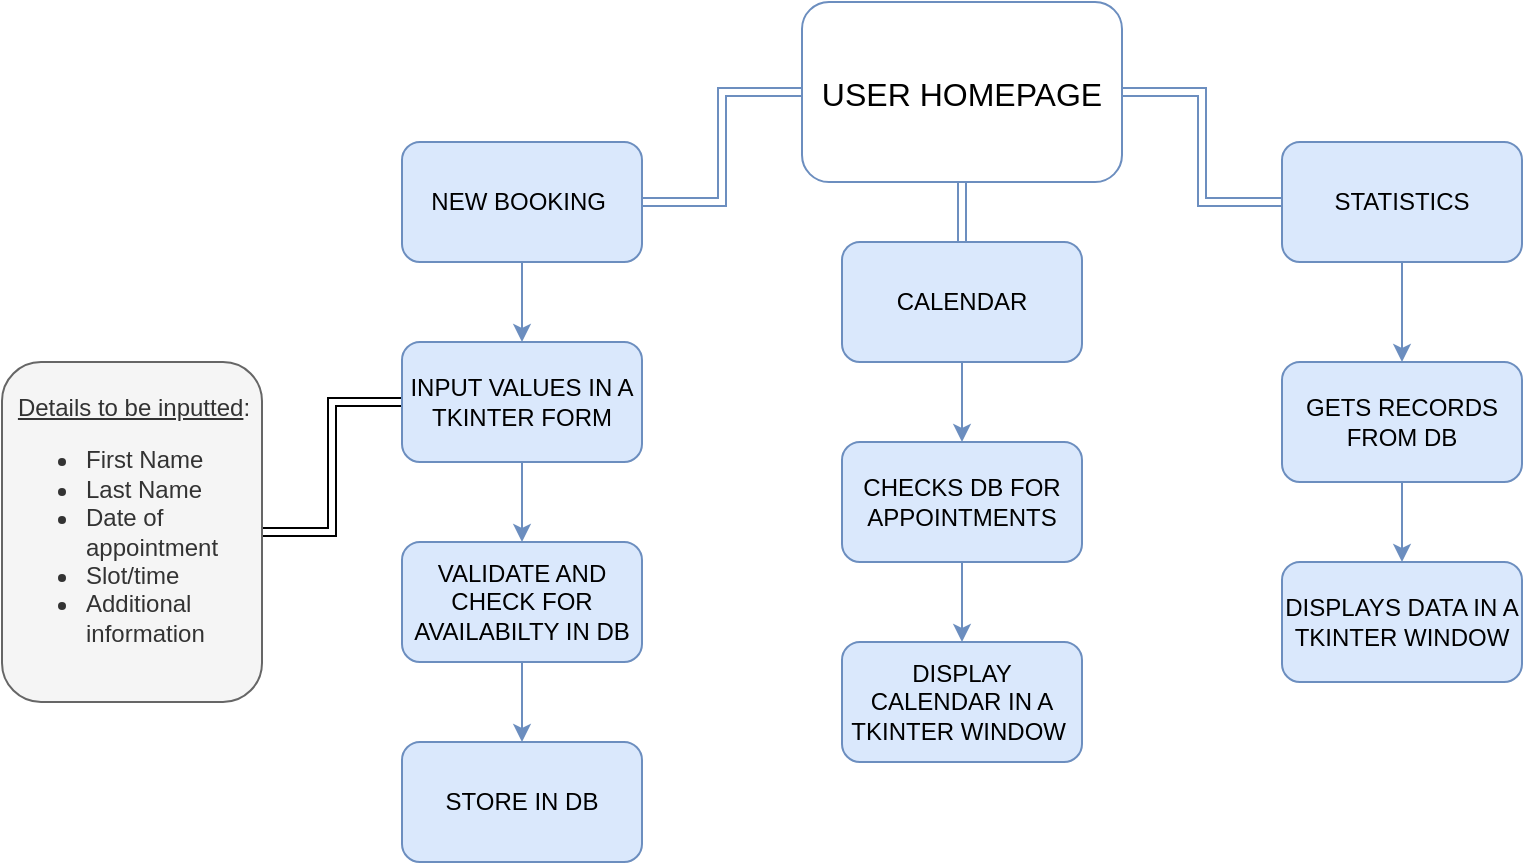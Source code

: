 <mxfile version="26.0.11">
  <diagram name="Page-1" id="Id-61EGT1rbVCe4s3NRI">
    <mxGraphModel dx="1607" dy="405" grid="1" gridSize="10" guides="1" tooltips="1" connect="1" arrows="1" fold="1" page="1" pageScale="1" pageWidth="827" pageHeight="1169" math="0" shadow="0">
      <root>
        <mxCell id="0" />
        <mxCell id="1" parent="0" />
        <mxCell id="WHsfD3NvR8Sjtxwg3yAn-3" value="" style="edgeStyle=orthogonalEdgeStyle;rounded=0;orthogonalLoop=1;jettySize=auto;html=1;shape=link;fillColor=#dae8fc;strokeColor=#6c8ebf;" parent="1" source="WHsfD3NvR8Sjtxwg3yAn-1" target="WHsfD3NvR8Sjtxwg3yAn-2" edge="1">
          <mxGeometry relative="1" as="geometry" />
        </mxCell>
        <mxCell id="WHsfD3NvR8Sjtxwg3yAn-5" value="" style="edgeStyle=orthogonalEdgeStyle;rounded=0;orthogonalLoop=1;jettySize=auto;html=1;shape=link;fillColor=#dae8fc;strokeColor=#6c8ebf;" parent="1" source="WHsfD3NvR8Sjtxwg3yAn-1" target="WHsfD3NvR8Sjtxwg3yAn-4" edge="1">
          <mxGeometry relative="1" as="geometry" />
        </mxCell>
        <mxCell id="WHsfD3NvR8Sjtxwg3yAn-7" value="" style="edgeStyle=orthogonalEdgeStyle;rounded=0;orthogonalLoop=1;jettySize=auto;html=1;shape=link;fillColor=#dae8fc;strokeColor=#6c8ebf;" parent="1" source="WHsfD3NvR8Sjtxwg3yAn-1" target="WHsfD3NvR8Sjtxwg3yAn-6" edge="1">
          <mxGeometry relative="1" as="geometry" />
        </mxCell>
        <mxCell id="WHsfD3NvR8Sjtxwg3yAn-1" value="USER HOMEPAGE" style="rounded=1;fillColor=none;strokeColor=#6c8ebf;fontSize=16;" parent="1" vertex="1">
          <mxGeometry x="320" y="10" width="160" height="90" as="geometry" />
        </mxCell>
        <mxCell id="z5_NwixqJYGTFSaEeA-Z-2" value="" style="rounded=0;orthogonalLoop=1;jettySize=auto;html=1;fillColor=#dae8fc;strokeColor=#6c8ebf;" parent="1" source="WHsfD3NvR8Sjtxwg3yAn-2" target="z5_NwixqJYGTFSaEeA-Z-1" edge="1">
          <mxGeometry relative="1" as="geometry" />
        </mxCell>
        <mxCell id="WHsfD3NvR8Sjtxwg3yAn-2" value="NEW BOOKING&amp;nbsp;" style="whiteSpace=wrap;html=1;rounded=1;align=center;fillColor=#dae8fc;strokeColor=#6c8ebf;" parent="1" vertex="1">
          <mxGeometry x="120" y="80" width="120" height="60" as="geometry" />
        </mxCell>
        <mxCell id="z5_NwixqJYGTFSaEeA-Z-12" value="" style="edgeStyle=orthogonalEdgeStyle;rounded=0;orthogonalLoop=1;jettySize=auto;html=1;fillColor=#dae8fc;strokeColor=#6c8ebf;" parent="1" source="WHsfD3NvR8Sjtxwg3yAn-4" target="z5_NwixqJYGTFSaEeA-Z-11" edge="1">
          <mxGeometry relative="1" as="geometry" />
        </mxCell>
        <mxCell id="WHsfD3NvR8Sjtxwg3yAn-4" value="STATISTICS" style="whiteSpace=wrap;html=1;rounded=1;fillColor=#dae8fc;strokeColor=#6c8ebf;" parent="1" vertex="1">
          <mxGeometry x="560" y="80" width="120" height="60" as="geometry" />
        </mxCell>
        <mxCell id="z5_NwixqJYGTFSaEeA-Z-8" value="" style="edgeStyle=orthogonalEdgeStyle;rounded=0;orthogonalLoop=1;jettySize=auto;html=1;fillColor=#dae8fc;strokeColor=#6c8ebf;" parent="1" source="WHsfD3NvR8Sjtxwg3yAn-6" target="z5_NwixqJYGTFSaEeA-Z-7" edge="1">
          <mxGeometry relative="1" as="geometry" />
        </mxCell>
        <mxCell id="WHsfD3NvR8Sjtxwg3yAn-6" value="CALENDAR" style="whiteSpace=wrap;html=1;rounded=1;fillColor=#dae8fc;strokeColor=#6c8ebf;" parent="1" vertex="1">
          <mxGeometry x="340" y="130" width="120" height="60" as="geometry" />
        </mxCell>
        <mxCell id="z5_NwixqJYGTFSaEeA-Z-4" value="" style="edgeStyle=orthogonalEdgeStyle;rounded=0;orthogonalLoop=1;jettySize=auto;html=1;fillColor=#dae8fc;strokeColor=#6c8ebf;" parent="1" source="z5_NwixqJYGTFSaEeA-Z-1" target="z5_NwixqJYGTFSaEeA-Z-3" edge="1">
          <mxGeometry relative="1" as="geometry" />
        </mxCell>
        <mxCell id="z5_NwixqJYGTFSaEeA-Z-16" value="" style="edgeStyle=orthogonalEdgeStyle;rounded=0;orthogonalLoop=1;jettySize=auto;html=1;shape=link;" parent="1" source="z5_NwixqJYGTFSaEeA-Z-1" target="z5_NwixqJYGTFSaEeA-Z-15" edge="1">
          <mxGeometry relative="1" as="geometry" />
        </mxCell>
        <mxCell id="z5_NwixqJYGTFSaEeA-Z-1" value="INPUT VALUES IN A TKINTER FORM" style="whiteSpace=wrap;html=1;rounded=1;align=center;fillColor=#dae8fc;strokeColor=#6c8ebf;" parent="1" vertex="1">
          <mxGeometry x="120" y="180" width="120" height="60" as="geometry" />
        </mxCell>
        <mxCell id="z5_NwixqJYGTFSaEeA-Z-6" value="" style="edgeStyle=orthogonalEdgeStyle;rounded=0;orthogonalLoop=1;jettySize=auto;html=1;fillColor=#dae8fc;strokeColor=#6c8ebf;" parent="1" source="z5_NwixqJYGTFSaEeA-Z-3" target="z5_NwixqJYGTFSaEeA-Z-5" edge="1">
          <mxGeometry relative="1" as="geometry" />
        </mxCell>
        <mxCell id="z5_NwixqJYGTFSaEeA-Z-3" value="VALIDATE AND CHECK FOR AVAILABILTY IN DB" style="whiteSpace=wrap;html=1;rounded=1;align=center;fillColor=#dae8fc;strokeColor=#6c8ebf;" parent="1" vertex="1">
          <mxGeometry x="120" y="280" width="120" height="60" as="geometry" />
        </mxCell>
        <mxCell id="z5_NwixqJYGTFSaEeA-Z-5" value="STORE IN DB" style="whiteSpace=wrap;html=1;rounded=1;align=center;fillColor=#dae8fc;strokeColor=#6c8ebf;" parent="1" vertex="1">
          <mxGeometry x="120" y="380" width="120" height="60" as="geometry" />
        </mxCell>
        <mxCell id="z5_NwixqJYGTFSaEeA-Z-10" value="" style="edgeStyle=orthogonalEdgeStyle;rounded=0;orthogonalLoop=1;jettySize=auto;html=1;fillColor=#dae8fc;strokeColor=#6c8ebf;" parent="1" source="z5_NwixqJYGTFSaEeA-Z-7" target="z5_NwixqJYGTFSaEeA-Z-9" edge="1">
          <mxGeometry relative="1" as="geometry" />
        </mxCell>
        <mxCell id="z5_NwixqJYGTFSaEeA-Z-7" value="CHECKS DB FOR APPOINTMENTS" style="whiteSpace=wrap;html=1;rounded=1;fillColor=#dae8fc;strokeColor=#6c8ebf;" parent="1" vertex="1">
          <mxGeometry x="340" y="230" width="120" height="60" as="geometry" />
        </mxCell>
        <mxCell id="z5_NwixqJYGTFSaEeA-Z-9" value="DISPLAY CALENDAR IN A TKINTER WINDOW&amp;nbsp;" style="whiteSpace=wrap;html=1;rounded=1;fillColor=#dae8fc;strokeColor=#6c8ebf;" parent="1" vertex="1">
          <mxGeometry x="340" y="330" width="120" height="60" as="geometry" />
        </mxCell>
        <mxCell id="z5_NwixqJYGTFSaEeA-Z-14" value="" style="edgeStyle=orthogonalEdgeStyle;rounded=0;orthogonalLoop=1;jettySize=auto;html=1;fillColor=#dae8fc;strokeColor=#6c8ebf;" parent="1" source="z5_NwixqJYGTFSaEeA-Z-11" target="z5_NwixqJYGTFSaEeA-Z-13" edge="1">
          <mxGeometry relative="1" as="geometry" />
        </mxCell>
        <mxCell id="z5_NwixqJYGTFSaEeA-Z-11" value="GETS RECORDS FROM DB" style="whiteSpace=wrap;html=1;rounded=1;fillColor=#dae8fc;strokeColor=#6c8ebf;" parent="1" vertex="1">
          <mxGeometry x="560" y="190" width="120" height="60" as="geometry" />
        </mxCell>
        <mxCell id="z5_NwixqJYGTFSaEeA-Z-13" value="DISPLAYS DATA IN A TKINTER WINDOW" style="whiteSpace=wrap;html=1;rounded=1;fillColor=#dae8fc;strokeColor=#6c8ebf;" parent="1" vertex="1">
          <mxGeometry x="560" y="290" width="120" height="60" as="geometry" />
        </mxCell>
        <mxCell id="z5_NwixqJYGTFSaEeA-Z-15" value="&lt;div style=&quot;text-align: center;&quot;&gt;&lt;u style=&quot;background-color: transparent; color: light-dark(rgb(51, 51, 51), rgb(193, 193, 193));&quot;&gt;Details to be inputted&lt;/u&gt;&lt;span style=&quot;background-color: transparent; color: light-dark(rgb(51, 51, 51), rgb(193, 193, 193));&quot;&gt;:&lt;/span&gt;&lt;/div&gt;&lt;div&gt;&lt;ul&gt;&lt;li&gt;First Name&lt;/li&gt;&lt;li&gt;Last Name&lt;/li&gt;&lt;li&gt;Date of appointment&lt;/li&gt;&lt;li&gt;Slot/time&amp;nbsp;&lt;/li&gt;&lt;li&gt;Additional information&lt;/li&gt;&lt;/ul&gt;&lt;/div&gt;" style="whiteSpace=wrap;html=1;rounded=1;align=left;fillColor=#f5f5f5;strokeColor=#666666;fontColor=#333333;gradientColor=none;" parent="1" vertex="1">
          <mxGeometry x="-80" y="190" width="130" height="170" as="geometry" />
        </mxCell>
      </root>
    </mxGraphModel>
  </diagram>
</mxfile>
